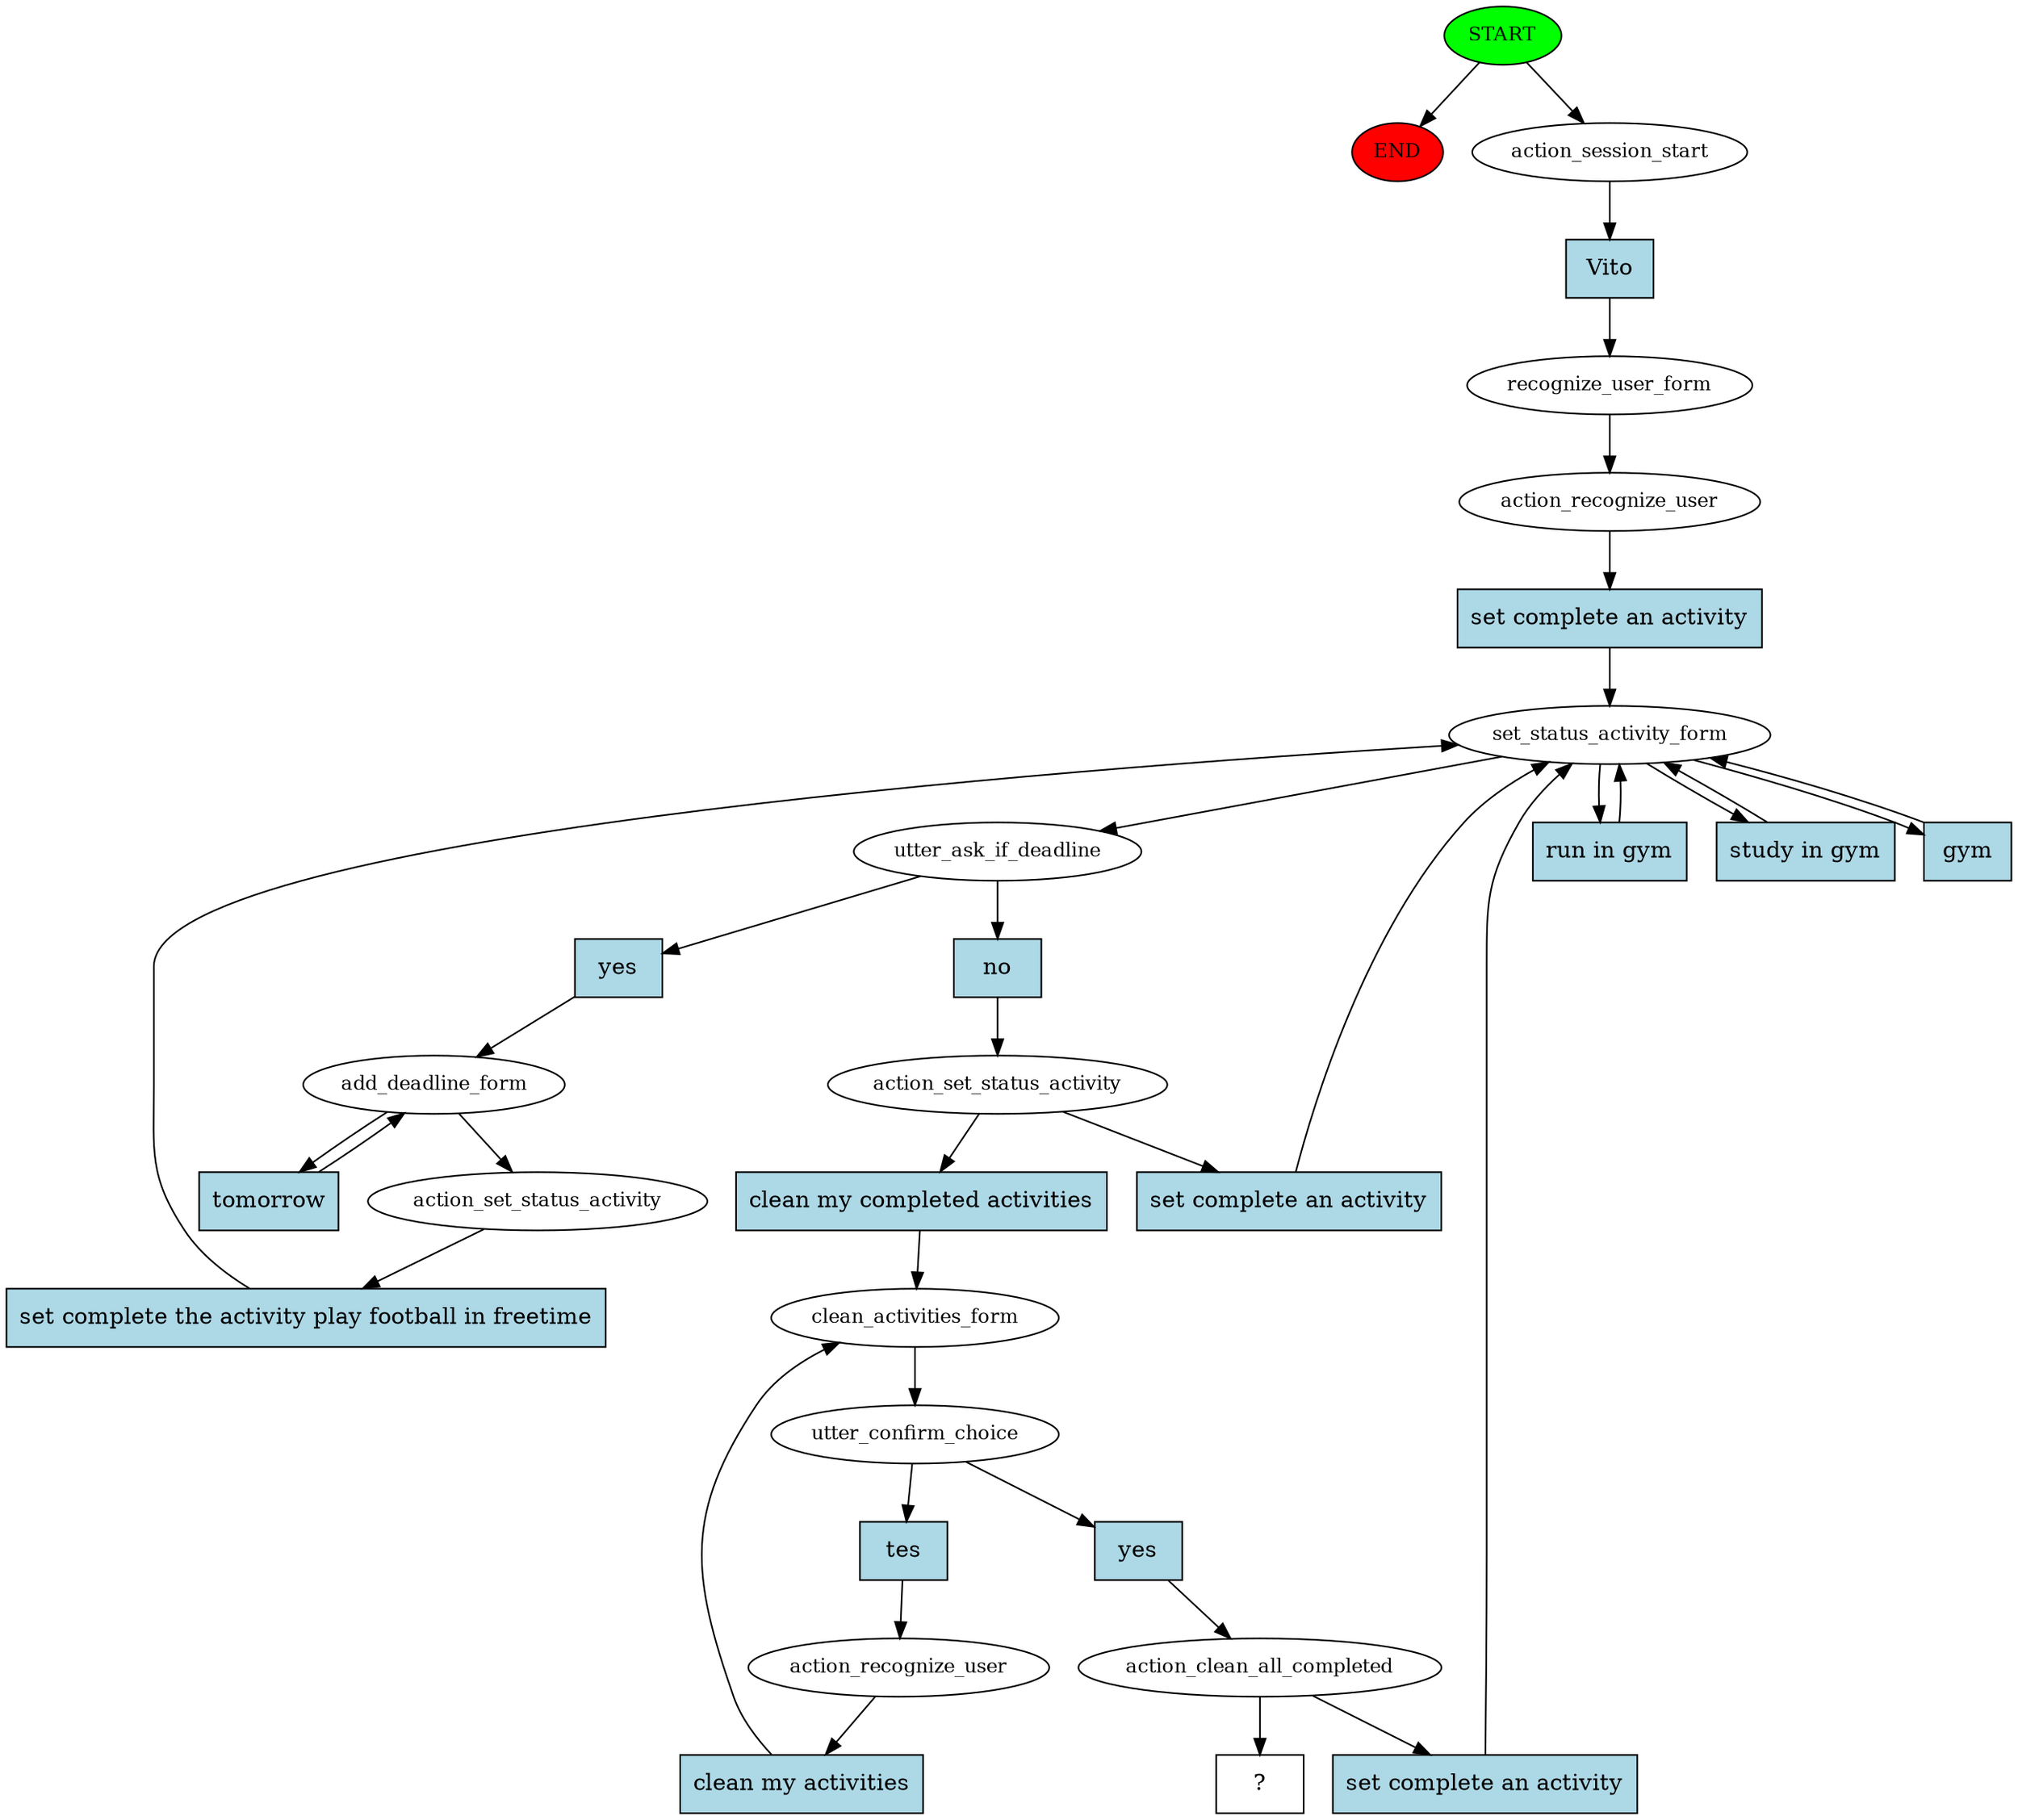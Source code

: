 digraph  {
0 [class="start active", fillcolor=green, fontsize=12, label=START, style=filled];
"-1" [class=end, fillcolor=red, fontsize=12, label=END, style=filled];
1 [class=active, fontsize=12, label=action_session_start];
2 [class=active, fontsize=12, label=recognize_user_form];
3 [class=active, fontsize=12, label=action_recognize_user];
4 [class=active, fontsize=12, label=set_status_activity_form];
6 [class=active, fontsize=12, label=utter_ask_if_deadline];
7 [class=active, fontsize=12, label=action_set_status_activity];
8 [class=active, fontsize=12, label=clean_activities_form];
9 [class=active, fontsize=12, label=utter_confirm_choice];
10 [class=active, fontsize=12, label=action_recognize_user];
13 [class=active, fontsize=12, label=action_clean_all_completed];
22 [class=active, fontsize=12, label=add_deadline_form];
24 [class=active, fontsize=12, label=action_set_status_activity];
31 [class="intent dashed active", label="  ?  ", shape=rect];
32 [class="intent active", fillcolor=lightblue, label=Vito, shape=rect, style=filled];
33 [class="intent active", fillcolor=lightblue, label="set complete an activity", shape=rect, style=filled];
34 [class="intent active", fillcolor=lightblue, label="run in gym", shape=rect, style=filled];
35 [class="intent active", fillcolor=lightblue, label="study in gym", shape=rect, style=filled];
36 [class="intent active", fillcolor=lightblue, label=gym, shape=rect, style=filled];
37 [class="intent active", fillcolor=lightblue, label=no, shape=rect, style=filled];
38 [class="intent active", fillcolor=lightblue, label=yes, shape=rect, style=filled];
39 [class="intent active", fillcolor=lightblue, label="clean my completed activities", shape=rect, style=filled];
40 [class="intent active", fillcolor=lightblue, label="set complete an activity", shape=rect, style=filled];
41 [class="intent active", fillcolor=lightblue, label=tes, shape=rect, style=filled];
42 [class="intent active", fillcolor=lightblue, label=yes, shape=rect, style=filled];
43 [class="intent active", fillcolor=lightblue, label="clean my activities", shape=rect, style=filled];
44 [class="intent active", fillcolor=lightblue, label="set complete an activity", shape=rect, style=filled];
45 [class="intent active", fillcolor=lightblue, label=tomorrow, shape=rect, style=filled];
46 [class="intent active", fillcolor=lightblue, label="set complete the activity play football in freetime", shape=rect, style=filled];
0 -> "-1"  [class="", key=NONE, label=""];
0 -> 1  [class=active, key=NONE, label=""];
1 -> 32  [class=active, key=0];
2 -> 3  [class=active, key=NONE, label=""];
3 -> 33  [class=active, key=0];
4 -> 6  [class=active, key=NONE, label=""];
4 -> 34  [class=active, key=0];
4 -> 35  [class=active, key=0];
4 -> 36  [class=active, key=0];
6 -> 37  [class=active, key=0];
6 -> 38  [class=active, key=0];
7 -> 39  [class=active, key=0];
7 -> 40  [class=active, key=0];
8 -> 9  [class=active, key=NONE, label=""];
9 -> 41  [class=active, key=0];
9 -> 42  [class=active, key=0];
10 -> 43  [class=active, key=0];
13 -> 31  [class=active, key=NONE, label=""];
13 -> 44  [class=active, key=0];
22 -> 24  [class=active, key=NONE, label=""];
22 -> 45  [class=active, key=0];
24 -> 46  [class=active, key=0];
32 -> 2  [class=active, key=0];
33 -> 4  [class=active, key=0];
34 -> 4  [class=active, key=0];
35 -> 4  [class=active, key=0];
36 -> 4  [class=active, key=0];
37 -> 7  [class=active, key=0];
38 -> 22  [class=active, key=0];
39 -> 8  [class=active, key=0];
40 -> 4  [class=active, key=0];
41 -> 10  [class=active, key=0];
42 -> 13  [class=active, key=0];
43 -> 8  [class=active, key=0];
44 -> 4  [class=active, key=0];
45 -> 22  [class=active, key=0];
46 -> 4  [class=active, key=0];
}
